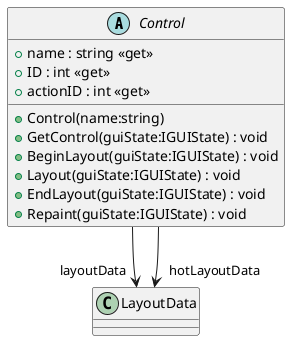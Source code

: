 @startuml
abstract class Control {
    + name : string <<get>>
    + ID : int <<get>>
    + actionID : int <<get>>
    + Control(name:string)
    + GetControl(guiState:IGUIState) : void
    + BeginLayout(guiState:IGUIState) : void
    + Layout(guiState:IGUIState) : void
    + EndLayout(guiState:IGUIState) : void
    + Repaint(guiState:IGUIState) : void
}
Control --> "layoutData" LayoutData
Control --> "hotLayoutData" LayoutData
@enduml
